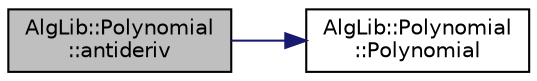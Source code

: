 digraph "AlgLib::Polynomial::antideriv"
{
  edge [fontname="Helvetica",fontsize="10",labelfontname="Helvetica",labelfontsize="10"];
  node [fontname="Helvetica",fontsize="10",shape=record];
  rankdir="LR";
  Node1 [label="AlgLib::Polynomial\l::antideriv",height=0.2,width=0.4,color="black", fillcolor="grey75", style="filled", fontcolor="black"];
  Node1 -> Node2 [color="midnightblue",fontsize="10",style="solid",fontname="Helvetica"];
  Node2 [label="AlgLib::Polynomial\l::Polynomial",height=0.2,width=0.4,color="black", fillcolor="white", style="filled",URL="$class_alg_lib_1_1_polynomial.html#a33a0ad0b646bcf6b0295d597097fed85"];
}
